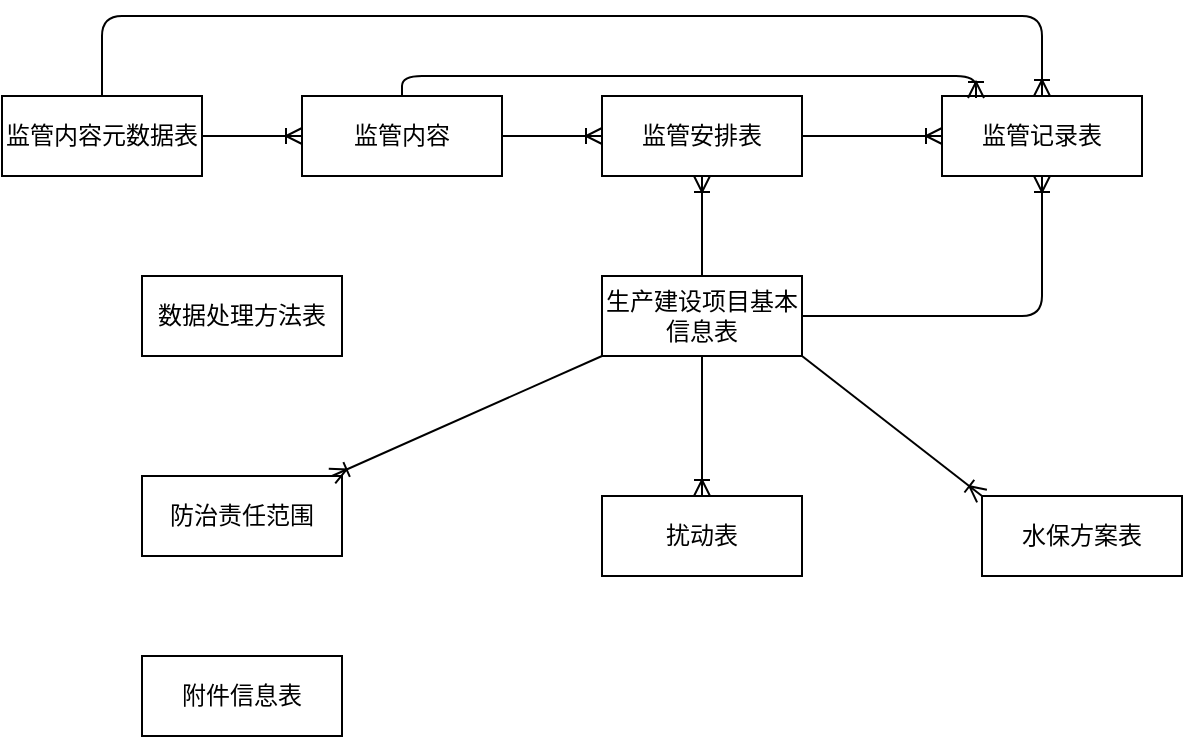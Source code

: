 <mxfile version="14.1.8" type="github">
  <diagram id="R2lEEEUBdFMjLlhIrx00" name="Page-1">
    <mxGraphModel dx="984" dy="489" grid="1" gridSize="10" guides="1" tooltips="1" connect="1" arrows="1" fold="1" page="1" pageScale="1" pageWidth="850" pageHeight="1100" math="0" shadow="0" extFonts="Permanent Marker^https://fonts.googleapis.com/css?family=Permanent+Marker">
      <root>
        <mxCell id="0" />
        <mxCell id="1" parent="0" />
        <mxCell id="AxrDIQkXjqBsLsCR79po-1" value="监管内容元数据表" style="whiteSpace=wrap;html=1;align=center;" vertex="1" parent="1">
          <mxGeometry x="160" y="120" width="100" height="40" as="geometry" />
        </mxCell>
        <mxCell id="AxrDIQkXjqBsLsCR79po-2" value="监管安排表" style="whiteSpace=wrap;html=1;align=center;" vertex="1" parent="1">
          <mxGeometry x="460" y="120" width="100" height="40" as="geometry" />
        </mxCell>
        <mxCell id="AxrDIQkXjqBsLsCR79po-3" value="监管记录表" style="whiteSpace=wrap;html=1;align=center;" vertex="1" parent="1">
          <mxGeometry x="630" y="120" width="100" height="40" as="geometry" />
        </mxCell>
        <mxCell id="AxrDIQkXjqBsLsCR79po-4" value="数据处理方法表" style="whiteSpace=wrap;html=1;align=center;" vertex="1" parent="1">
          <mxGeometry x="230" y="210" width="100" height="40" as="geometry" />
        </mxCell>
        <mxCell id="AxrDIQkXjqBsLsCR79po-7" value="生产建设项目基本信息表" style="whiteSpace=wrap;html=1;align=center;" vertex="1" parent="1">
          <mxGeometry x="460" y="210" width="100" height="40" as="geometry" />
        </mxCell>
        <mxCell id="AxrDIQkXjqBsLsCR79po-8" value="扰动表" style="whiteSpace=wrap;html=1;align=center;" vertex="1" parent="1">
          <mxGeometry x="460" y="320" width="100" height="40" as="geometry" />
        </mxCell>
        <mxCell id="AxrDIQkXjqBsLsCR79po-9" value="附件信息表" style="whiteSpace=wrap;html=1;align=center;" vertex="1" parent="1">
          <mxGeometry x="230" y="400" width="100" height="40" as="geometry" />
        </mxCell>
        <mxCell id="AxrDIQkXjqBsLsCR79po-10" value="" style="fontSize=12;html=1;endArrow=ERoneToMany;exitX=0.5;exitY=0;exitDx=0;exitDy=0;entryX=0.5;entryY=1;entryDx=0;entryDy=0;" edge="1" parent="1" source="AxrDIQkXjqBsLsCR79po-7" target="AxrDIQkXjqBsLsCR79po-2">
          <mxGeometry width="100" height="100" relative="1" as="geometry">
            <mxPoint x="630" y="370" as="sourcePoint" />
            <mxPoint x="730" y="270" as="targetPoint" />
          </mxGeometry>
        </mxCell>
        <mxCell id="AxrDIQkXjqBsLsCR79po-11" value="" style="edgeStyle=orthogonalEdgeStyle;fontSize=12;html=1;endArrow=ERoneToMany;exitX=1;exitY=0.5;exitDx=0;exitDy=0;entryX=0.5;entryY=1;entryDx=0;entryDy=0;" edge="1" parent="1" source="AxrDIQkXjqBsLsCR79po-7" target="AxrDIQkXjqBsLsCR79po-3">
          <mxGeometry width="100" height="100" relative="1" as="geometry">
            <mxPoint x="640" y="370" as="sourcePoint" />
            <mxPoint x="740" y="270" as="targetPoint" />
          </mxGeometry>
        </mxCell>
        <mxCell id="AxrDIQkXjqBsLsCR79po-12" value="" style="edgeStyle=orthogonalEdgeStyle;fontSize=12;html=1;endArrow=ERoneToMany;entryX=0.5;entryY=0;entryDx=0;entryDy=0;exitX=0.5;exitY=0;exitDx=0;exitDy=0;" edge="1" parent="1" source="AxrDIQkXjqBsLsCR79po-1" target="AxrDIQkXjqBsLsCR79po-3">
          <mxGeometry width="100" height="100" relative="1" as="geometry">
            <mxPoint x="330" y="130" as="sourcePoint" />
            <mxPoint x="430" y="30" as="targetPoint" />
            <Array as="points">
              <mxPoint x="210" y="80" />
              <mxPoint x="680" y="80" />
            </Array>
          </mxGeometry>
        </mxCell>
        <mxCell id="AxrDIQkXjqBsLsCR79po-13" value="" style="edgeStyle=entityRelationEdgeStyle;fontSize=12;html=1;endArrow=ERoneToMany;exitX=1;exitY=0.5;exitDx=0;exitDy=0;entryX=0;entryY=0.5;entryDx=0;entryDy=0;" edge="1" parent="1" source="AxrDIQkXjqBsLsCR79po-2" target="AxrDIQkXjqBsLsCR79po-3">
          <mxGeometry width="100" height="100" relative="1" as="geometry">
            <mxPoint x="770" y="290" as="sourcePoint" />
            <mxPoint x="870" y="190" as="targetPoint" />
          </mxGeometry>
        </mxCell>
        <mxCell id="AxrDIQkXjqBsLsCR79po-14" value="监管内容" style="whiteSpace=wrap;html=1;align=center;" vertex="1" parent="1">
          <mxGeometry x="310" y="120" width="100" height="40" as="geometry" />
        </mxCell>
        <mxCell id="AxrDIQkXjqBsLsCR79po-15" value="" style="edgeStyle=orthogonalEdgeStyle;fontSize=12;html=1;endArrow=ERoneToMany;exitX=0.5;exitY=0;exitDx=0;exitDy=0;entryX=0.17;entryY=0.025;entryDx=0;entryDy=0;entryPerimeter=0;" edge="1" parent="1" source="AxrDIQkXjqBsLsCR79po-14" target="AxrDIQkXjqBsLsCR79po-3">
          <mxGeometry width="100" height="100" relative="1" as="geometry">
            <mxPoint x="750" y="270" as="sourcePoint" />
            <mxPoint x="850" y="170" as="targetPoint" />
          </mxGeometry>
        </mxCell>
        <mxCell id="AxrDIQkXjqBsLsCR79po-16" value="防治责任范围" style="whiteSpace=wrap;html=1;align=center;" vertex="1" parent="1">
          <mxGeometry x="230" y="310" width="100" height="40" as="geometry" />
        </mxCell>
        <mxCell id="AxrDIQkXjqBsLsCR79po-17" value="" style="fontSize=12;html=1;endArrow=ERoneToMany;exitX=0;exitY=1;exitDx=0;exitDy=0;" edge="1" parent="1" source="AxrDIQkXjqBsLsCR79po-7" target="AxrDIQkXjqBsLsCR79po-16">
          <mxGeometry width="100" height="100" relative="1" as="geometry">
            <mxPoint x="370" y="380" as="sourcePoint" />
            <mxPoint x="470" y="280" as="targetPoint" />
          </mxGeometry>
        </mxCell>
        <mxCell id="AxrDIQkXjqBsLsCR79po-18" value="水保方案表" style="whiteSpace=wrap;html=1;align=center;" vertex="1" parent="1">
          <mxGeometry x="650" y="320" width="100" height="40" as="geometry" />
        </mxCell>
        <mxCell id="AxrDIQkXjqBsLsCR79po-19" value="" style="fontSize=12;html=1;endArrow=ERoneToMany;exitX=1;exitY=1;exitDx=0;exitDy=0;entryX=0;entryY=0;entryDx=0;entryDy=0;" edge="1" parent="1" source="AxrDIQkXjqBsLsCR79po-7" target="AxrDIQkXjqBsLsCR79po-18">
          <mxGeometry width="100" height="100" relative="1" as="geometry">
            <mxPoint x="620" y="350" as="sourcePoint" />
            <mxPoint x="720" y="250" as="targetPoint" />
          </mxGeometry>
        </mxCell>
        <mxCell id="AxrDIQkXjqBsLsCR79po-20" value="" style="fontSize=12;html=1;endArrow=ERoneToMany;exitX=0.5;exitY=1;exitDx=0;exitDy=0;entryX=0.5;entryY=0;entryDx=0;entryDy=0;" edge="1" parent="1" source="AxrDIQkXjqBsLsCR79po-7" target="AxrDIQkXjqBsLsCR79po-8">
          <mxGeometry width="100" height="100" relative="1" as="geometry">
            <mxPoint x="480" y="370" as="sourcePoint" />
            <mxPoint x="580" y="270" as="targetPoint" />
          </mxGeometry>
        </mxCell>
        <mxCell id="AxrDIQkXjqBsLsCR79po-21" value="" style="edgeStyle=entityRelationEdgeStyle;fontSize=12;html=1;endArrow=ERoneToMany;exitX=1;exitY=0.5;exitDx=0;exitDy=0;entryX=0;entryY=0.5;entryDx=0;entryDy=0;" edge="1" parent="1" source="AxrDIQkXjqBsLsCR79po-1" target="AxrDIQkXjqBsLsCR79po-14">
          <mxGeometry width="100" height="100" relative="1" as="geometry">
            <mxPoint x="40" y="320" as="sourcePoint" />
            <mxPoint x="140" y="220" as="targetPoint" />
          </mxGeometry>
        </mxCell>
        <mxCell id="AxrDIQkXjqBsLsCR79po-22" value="" style="edgeStyle=entityRelationEdgeStyle;fontSize=12;html=1;endArrow=ERoneToMany;exitX=1;exitY=0.5;exitDx=0;exitDy=0;" edge="1" parent="1" source="AxrDIQkXjqBsLsCR79po-14" target="AxrDIQkXjqBsLsCR79po-2">
          <mxGeometry width="100" height="100" relative="1" as="geometry">
            <mxPoint x="390" y="280" as="sourcePoint" />
            <mxPoint x="490" y="180" as="targetPoint" />
          </mxGeometry>
        </mxCell>
      </root>
    </mxGraphModel>
  </diagram>
</mxfile>
